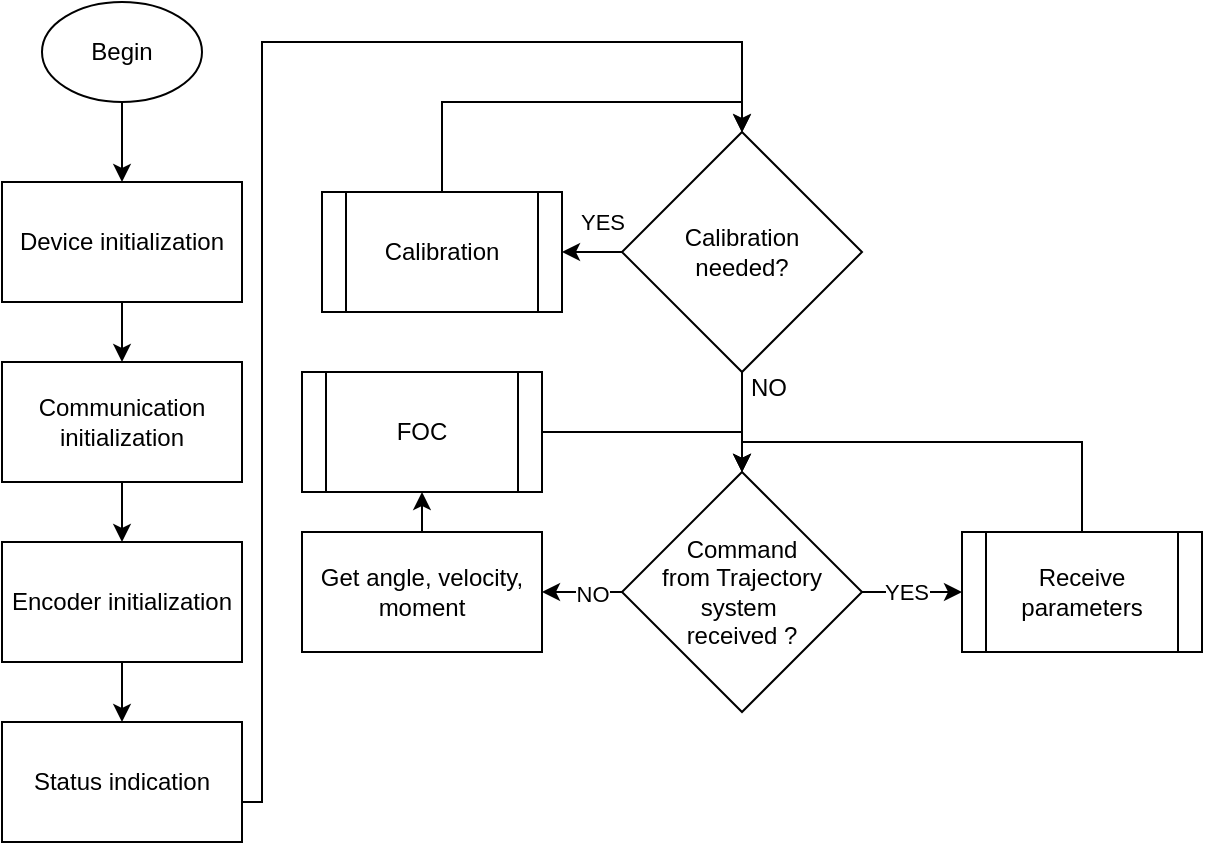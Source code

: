 <mxfile version="22.1.20" type="github">
  <diagram id="C5RBs43oDa-KdzZeNtuy" name="Page-1">
    <mxGraphModel dx="819" dy="435" grid="1" gridSize="10" guides="1" tooltips="1" connect="1" arrows="1" fold="1" page="1" pageScale="1" pageWidth="827" pageHeight="1169" math="0" shadow="0">
      <root>
        <mxCell id="WIyWlLk6GJQsqaUBKTNV-0" />
        <mxCell id="WIyWlLk6GJQsqaUBKTNV-1" parent="WIyWlLk6GJQsqaUBKTNV-0" />
        <mxCell id="wCRdzUAUGNFTLwiFJrkR-3" style="edgeStyle=orthogonalEdgeStyle;rounded=0;orthogonalLoop=1;jettySize=auto;html=1;exitX=0.5;exitY=1;exitDx=0;exitDy=0;entryX=0.5;entryY=0;entryDx=0;entryDy=0;" parent="WIyWlLk6GJQsqaUBKTNV-1" source="wCRdzUAUGNFTLwiFJrkR-1" edge="1">
          <mxGeometry relative="1" as="geometry">
            <mxPoint x="220" y="320" as="targetPoint" />
          </mxGeometry>
        </mxCell>
        <mxCell id="wCRdzUAUGNFTLwiFJrkR-1" value="Begin" style="ellipse;whiteSpace=wrap;html=1;" parent="WIyWlLk6GJQsqaUBKTNV-1" vertex="1">
          <mxGeometry x="180" y="230" width="80" height="50" as="geometry" />
        </mxCell>
        <mxCell id="iVFBN65Vs0GviEtoU64r-3" style="edgeStyle=orthogonalEdgeStyle;rounded=0;orthogonalLoop=1;jettySize=auto;html=1;exitX=0.5;exitY=1;exitDx=0;exitDy=0;" parent="WIyWlLk6GJQsqaUBKTNV-1" source="iVFBN65Vs0GviEtoU64r-0" target="iVFBN65Vs0GviEtoU64r-2" edge="1">
          <mxGeometry relative="1" as="geometry" />
        </mxCell>
        <mxCell id="iVFBN65Vs0GviEtoU64r-0" value="Communication initialization" style="rounded=0;whiteSpace=wrap;html=1;" parent="WIyWlLk6GJQsqaUBKTNV-1" vertex="1">
          <mxGeometry x="160" y="410" width="120" height="60" as="geometry" />
        </mxCell>
        <mxCell id="iVFBN65Vs0GviEtoU64r-7" style="edgeStyle=orthogonalEdgeStyle;rounded=0;orthogonalLoop=1;jettySize=auto;html=1;exitX=0.5;exitY=1;exitDx=0;exitDy=0;entryX=0.5;entryY=0;entryDx=0;entryDy=0;" parent="WIyWlLk6GJQsqaUBKTNV-1" source="iVFBN65Vs0GviEtoU64r-2" target="iVFBN65Vs0GviEtoU64r-6" edge="1">
          <mxGeometry relative="1" as="geometry" />
        </mxCell>
        <mxCell id="iVFBN65Vs0GviEtoU64r-2" value="Encoder initialization" style="rounded=0;whiteSpace=wrap;html=1;" parent="WIyWlLk6GJQsqaUBKTNV-1" vertex="1">
          <mxGeometry x="160" y="500" width="120" height="60" as="geometry" />
        </mxCell>
        <mxCell id="iVFBN65Vs0GviEtoU64r-4" value="Device initialization" style="rounded=0;whiteSpace=wrap;html=1;" parent="WIyWlLk6GJQsqaUBKTNV-1" vertex="1">
          <mxGeometry x="160" y="320" width="120" height="60" as="geometry" />
        </mxCell>
        <mxCell id="iVFBN65Vs0GviEtoU64r-5" style="edgeStyle=orthogonalEdgeStyle;rounded=0;orthogonalLoop=1;jettySize=auto;html=1;exitX=0.5;exitY=1;exitDx=0;exitDy=0;entryX=0.5;entryY=0;entryDx=0;entryDy=0;" parent="WIyWlLk6GJQsqaUBKTNV-1" source="iVFBN65Vs0GviEtoU64r-4" target="iVFBN65Vs0GviEtoU64r-0" edge="1">
          <mxGeometry relative="1" as="geometry" />
        </mxCell>
        <mxCell id="iVFBN65Vs0GviEtoU64r-9" style="edgeStyle=orthogonalEdgeStyle;rounded=0;orthogonalLoop=1;jettySize=auto;html=1;exitX=1;exitY=0.5;exitDx=0;exitDy=0;entryX=0.5;entryY=0;entryDx=0;entryDy=0;" parent="WIyWlLk6GJQsqaUBKTNV-1" source="iVFBN65Vs0GviEtoU64r-6" target="iVFBN65Vs0GviEtoU64r-11" edge="1">
          <mxGeometry relative="1" as="geometry">
            <mxPoint x="380" y="180" as="targetPoint" />
            <Array as="points">
              <mxPoint x="280" y="630" />
              <mxPoint x="290" y="630" />
              <mxPoint x="290" y="250" />
              <mxPoint x="530" y="250" />
            </Array>
          </mxGeometry>
        </mxCell>
        <mxCell id="iVFBN65Vs0GviEtoU64r-6" value="Status indication" style="rounded=0;whiteSpace=wrap;html=1;" parent="WIyWlLk6GJQsqaUBKTNV-1" vertex="1">
          <mxGeometry x="160" y="590" width="120" height="60" as="geometry" />
        </mxCell>
        <mxCell id="iVFBN65Vs0GviEtoU64r-20" style="edgeStyle=orthogonalEdgeStyle;rounded=0;orthogonalLoop=1;jettySize=auto;html=1;exitX=0.5;exitY=1;exitDx=0;exitDy=0;" parent="WIyWlLk6GJQsqaUBKTNV-1" source="iVFBN65Vs0GviEtoU64r-11" edge="1" target="iVFBN65Vs0GviEtoU64r-23">
          <mxGeometry relative="1" as="geometry">
            <mxPoint x="470" y="475" as="targetPoint" />
            <Array as="points" />
          </mxGeometry>
        </mxCell>
        <mxCell id="iVFBN65Vs0GviEtoU64r-11" value="&lt;div&gt;Calibration&lt;/div&gt;&lt;div&gt;needed?&lt;/div&gt;" style="rhombus;whiteSpace=wrap;html=1;" parent="WIyWlLk6GJQsqaUBKTNV-1" vertex="1">
          <mxGeometry x="470" y="295" width="120" height="120" as="geometry" />
        </mxCell>
        <mxCell id="hiQEqI67EUS1YJjvrtoD-9" style="edgeStyle=orthogonalEdgeStyle;rounded=0;orthogonalLoop=1;jettySize=auto;html=1;exitX=1;exitY=0.5;exitDx=0;exitDy=0;entryX=0;entryY=0.5;entryDx=0;entryDy=0;" edge="1" parent="WIyWlLk6GJQsqaUBKTNV-1" source="iVFBN65Vs0GviEtoU64r-23" target="hiQEqI67EUS1YJjvrtoD-8">
          <mxGeometry relative="1" as="geometry" />
        </mxCell>
        <mxCell id="hiQEqI67EUS1YJjvrtoD-10" value="YES" style="edgeLabel;html=1;align=center;verticalAlign=middle;resizable=0;points=[];" vertex="1" connectable="0" parent="hiQEqI67EUS1YJjvrtoD-9">
          <mxGeometry x="-0.126" relative="1" as="geometry">
            <mxPoint as="offset" />
          </mxGeometry>
        </mxCell>
        <mxCell id="iVFBN65Vs0GviEtoU64r-23" value="Command&lt;br&gt;&lt;div&gt;from Trajectory system&amp;nbsp;&lt;/div&gt;&lt;div&gt;received ?&lt;/div&gt;" style="rhombus;whiteSpace=wrap;html=1;" parent="WIyWlLk6GJQsqaUBKTNV-1" vertex="1">
          <mxGeometry x="470" y="465" width="120" height="120" as="geometry" />
        </mxCell>
        <mxCell id="iVFBN65Vs0GviEtoU64r-57" style="edgeStyle=orthogonalEdgeStyle;rounded=0;orthogonalLoop=1;jettySize=auto;html=1;exitX=0;exitY=0.5;exitDx=0;exitDy=0;entryX=1;entryY=0.5;entryDx=0;entryDy=0;" parent="WIyWlLk6GJQsqaUBKTNV-1" source="iVFBN65Vs0GviEtoU64r-23" target="hiQEqI67EUS1YJjvrtoD-18" edge="1">
          <mxGeometry relative="1" as="geometry">
            <mxPoint x="480" y="525" as="sourcePoint" />
            <mxPoint x="471.28" y="600" as="targetPoint" />
            <Array as="points">
              <mxPoint x="430" y="525" />
            </Array>
          </mxGeometry>
        </mxCell>
        <mxCell id="iVFBN65Vs0GviEtoU64r-63" value="NO" style="edgeLabel;html=1;align=center;verticalAlign=middle;resizable=0;points=[];" parent="iVFBN65Vs0GviEtoU64r-57" vertex="1" connectable="0">
          <mxGeometry x="-0.021" y="-3" relative="1" as="geometry">
            <mxPoint x="4" y="4" as="offset" />
          </mxGeometry>
        </mxCell>
        <mxCell id="iVFBN65Vs0GviEtoU64r-65" value="NO" style="text;html=1;align=center;verticalAlign=middle;resizable=0;points=[];autosize=1;strokeColor=none;fillColor=none;" parent="WIyWlLk6GJQsqaUBKTNV-1" vertex="1">
          <mxGeometry x="523" y="408" width="40" height="30" as="geometry" />
        </mxCell>
        <mxCell id="hiQEqI67EUS1YJjvrtoD-12" style="edgeStyle=orthogonalEdgeStyle;rounded=0;orthogonalLoop=1;jettySize=auto;html=1;exitX=0.5;exitY=0;exitDx=0;exitDy=0;entryX=0.5;entryY=0;entryDx=0;entryDy=0;" edge="1" parent="WIyWlLk6GJQsqaUBKTNV-1" source="hiQEqI67EUS1YJjvrtoD-8" target="iVFBN65Vs0GviEtoU64r-23">
          <mxGeometry relative="1" as="geometry">
            <mxPoint x="530" y="460" as="targetPoint" />
            <mxPoint x="700" y="485.0" as="sourcePoint" />
            <Array as="points">
              <mxPoint x="700" y="450" />
              <mxPoint x="530" y="450" />
            </Array>
          </mxGeometry>
        </mxCell>
        <mxCell id="hiQEqI67EUS1YJjvrtoD-8" value="Receive parameters" style="shape=process;whiteSpace=wrap;html=1;backgroundOutline=1;" vertex="1" parent="WIyWlLk6GJQsqaUBKTNV-1">
          <mxGeometry x="640" y="495" width="120" height="60" as="geometry" />
        </mxCell>
        <mxCell id="hiQEqI67EUS1YJjvrtoD-13" style="edgeStyle=orthogonalEdgeStyle;rounded=0;orthogonalLoop=1;jettySize=auto;html=1;exitX=1;exitY=0.5;exitDx=0;exitDy=0;entryX=0.5;entryY=0;entryDx=0;entryDy=0;" edge="1" parent="WIyWlLk6GJQsqaUBKTNV-1" source="hiQEqI67EUS1YJjvrtoD-11" target="iVFBN65Vs0GviEtoU64r-23">
          <mxGeometry relative="1" as="geometry">
            <mxPoint x="530" y="450" as="targetPoint" />
            <Array as="points">
              <mxPoint x="530" y="445" />
            </Array>
          </mxGeometry>
        </mxCell>
        <mxCell id="hiQEqI67EUS1YJjvrtoD-11" value="FOC" style="shape=process;whiteSpace=wrap;html=1;backgroundOutline=1;" vertex="1" parent="WIyWlLk6GJQsqaUBKTNV-1">
          <mxGeometry x="310" y="415" width="120" height="60" as="geometry" />
        </mxCell>
        <mxCell id="hiQEqI67EUS1YJjvrtoD-16" style="edgeStyle=orthogonalEdgeStyle;rounded=0;orthogonalLoop=1;jettySize=auto;html=1;exitX=0.5;exitY=0;exitDx=0;exitDy=0;entryX=0.5;entryY=0.002;entryDx=0;entryDy=0;entryPerimeter=0;" edge="1" parent="WIyWlLk6GJQsqaUBKTNV-1" source="hiQEqI67EUS1YJjvrtoD-14" target="iVFBN65Vs0GviEtoU64r-11">
          <mxGeometry relative="1" as="geometry">
            <mxPoint x="570" y="270" as="targetPoint" />
            <Array as="points">
              <mxPoint x="380" y="280" />
              <mxPoint x="530" y="280" />
            </Array>
          </mxGeometry>
        </mxCell>
        <mxCell id="hiQEqI67EUS1YJjvrtoD-14" value="Calibration" style="shape=process;whiteSpace=wrap;html=1;backgroundOutline=1;" vertex="1" parent="WIyWlLk6GJQsqaUBKTNV-1">
          <mxGeometry x="320" y="325" width="120" height="60" as="geometry" />
        </mxCell>
        <mxCell id="hiQEqI67EUS1YJjvrtoD-15" value="YES" style="edgeStyle=orthogonalEdgeStyle;rounded=0;orthogonalLoop=1;jettySize=auto;html=1;exitX=0;exitY=0.5;exitDx=0;exitDy=0;entryX=1;entryY=0.5;entryDx=0;entryDy=0;" edge="1" parent="WIyWlLk6GJQsqaUBKTNV-1" source="iVFBN65Vs0GviEtoU64r-11" target="hiQEqI67EUS1YJjvrtoD-14">
          <mxGeometry x="-0.333" y="-15" relative="1" as="geometry">
            <mxPoint x="590" y="355" as="sourcePoint" />
            <mxPoint x="640" y="355" as="targetPoint" />
            <mxPoint as="offset" />
          </mxGeometry>
        </mxCell>
        <mxCell id="hiQEqI67EUS1YJjvrtoD-18" value="Get angle, velocity, moment" style="rounded=0;whiteSpace=wrap;html=1;" vertex="1" parent="WIyWlLk6GJQsqaUBKTNV-1">
          <mxGeometry x="310" y="495" width="120" height="60" as="geometry" />
        </mxCell>
        <mxCell id="hiQEqI67EUS1YJjvrtoD-19" style="edgeStyle=orthogonalEdgeStyle;rounded=0;orthogonalLoop=1;jettySize=auto;html=1;exitX=0.5;exitY=0;exitDx=0;exitDy=0;entryX=0.5;entryY=1;entryDx=0;entryDy=0;" edge="1" parent="WIyWlLk6GJQsqaUBKTNV-1" source="hiQEqI67EUS1YJjvrtoD-18" target="hiQEqI67EUS1YJjvrtoD-11">
          <mxGeometry relative="1" as="geometry" />
        </mxCell>
      </root>
    </mxGraphModel>
  </diagram>
</mxfile>
